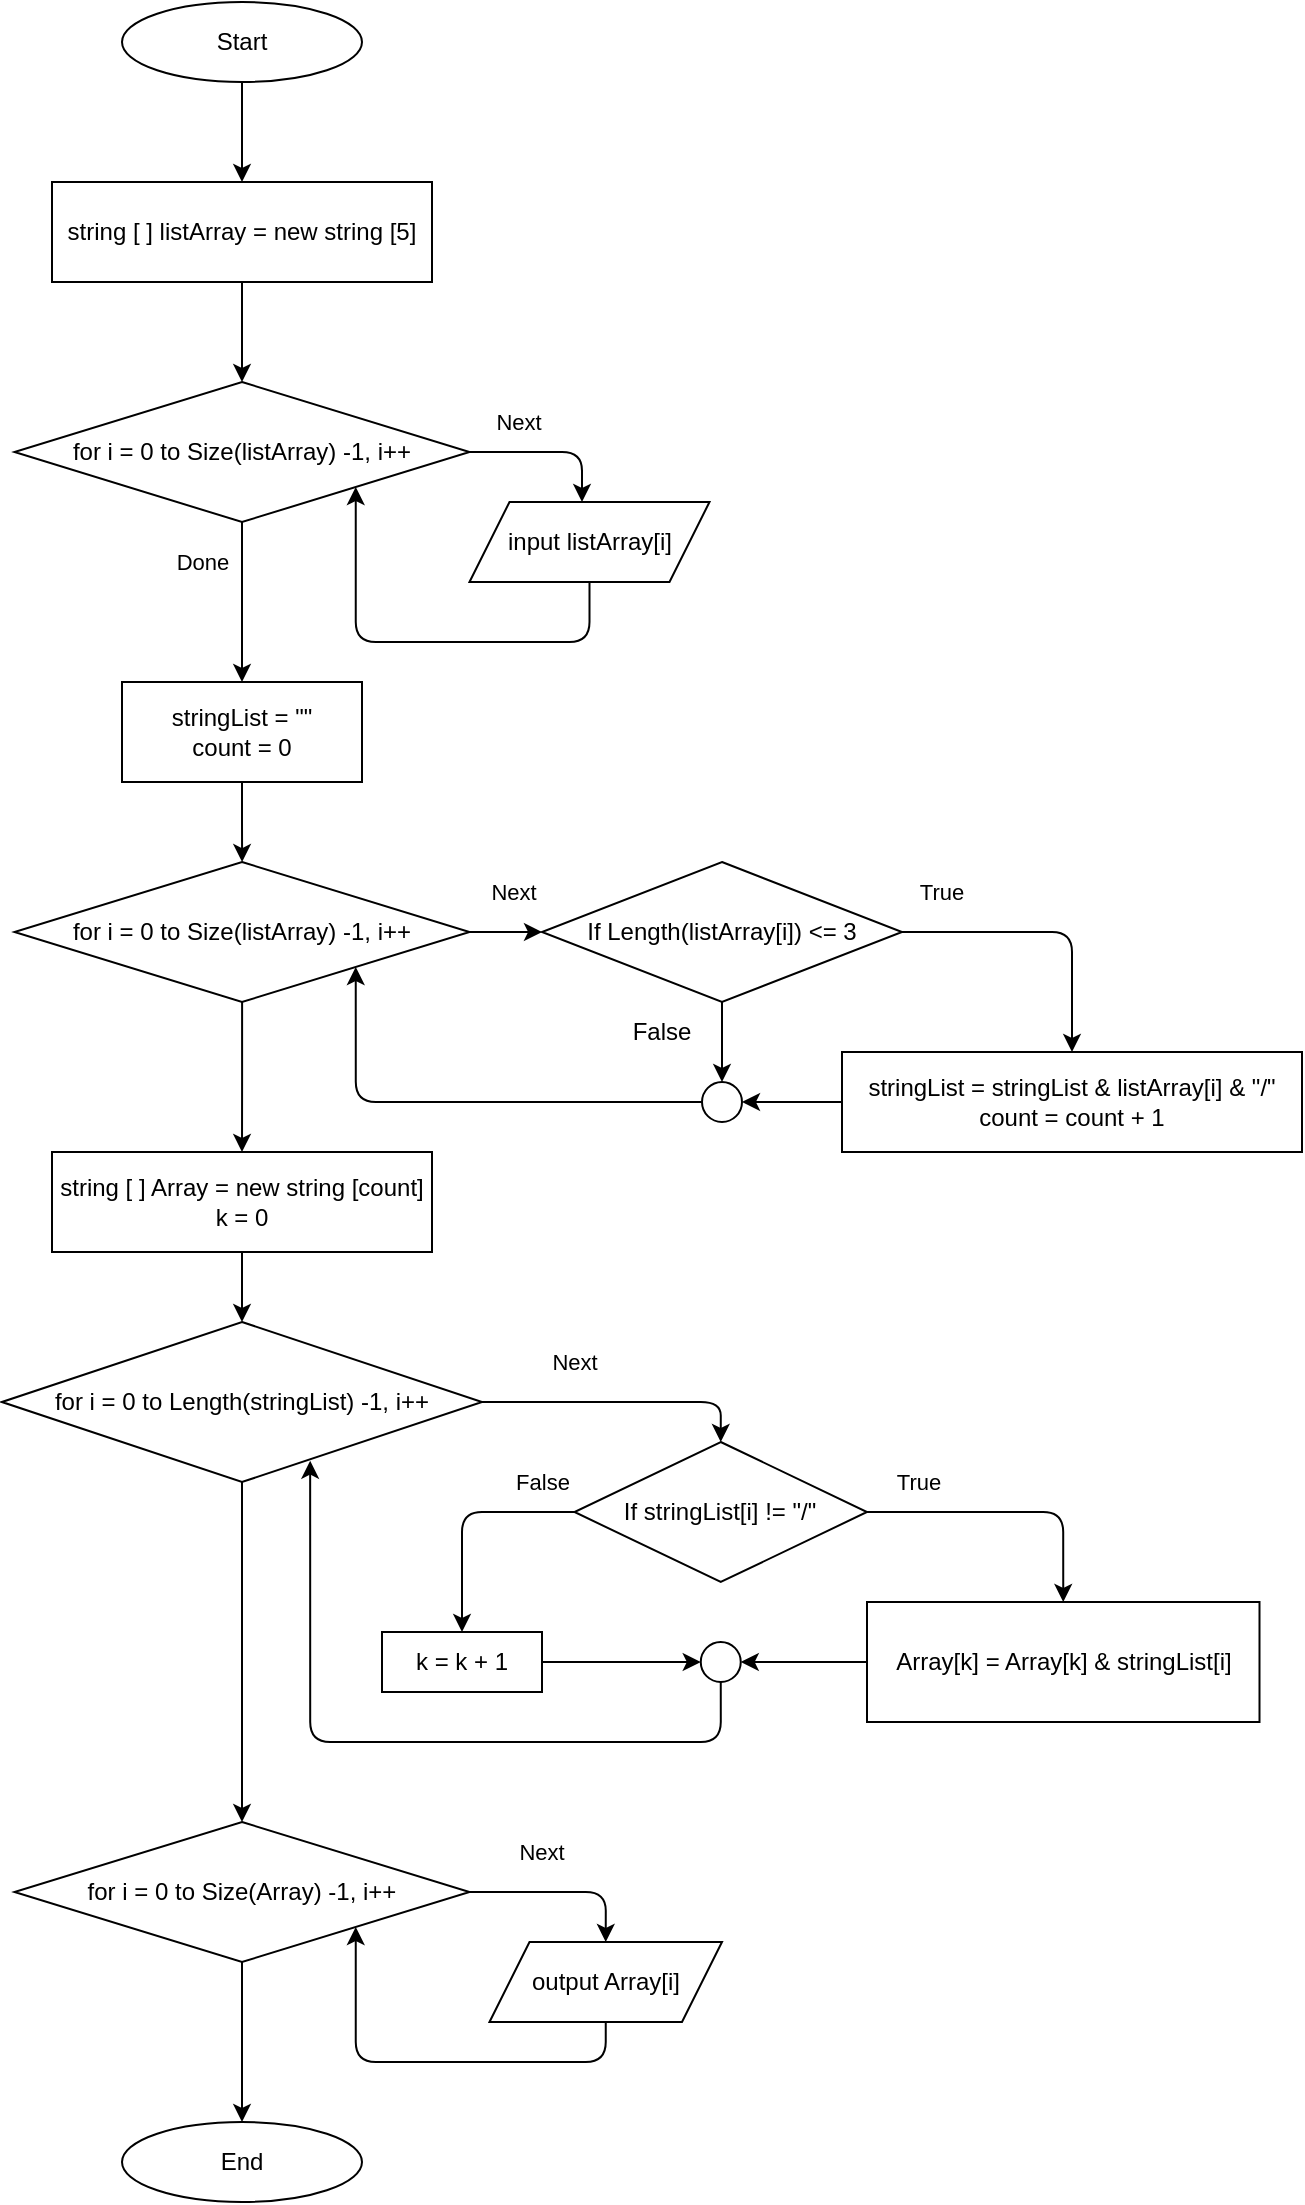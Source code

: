 <mxfile>
    <diagram id="gf5LtmRXOHADP85E7Qlt" name="Page-1">
        <mxGraphModel dx="904" dy="616" grid="1" gridSize="10" guides="1" tooltips="1" connect="1" arrows="1" fold="1" page="1" pageScale="1" pageWidth="850" pageHeight="1100" math="0" shadow="0">
            <root>
                <mxCell id="0"/>
                <mxCell id="1" parent="0"/>
                <mxCell id="2" value="Start" style="ellipse;whiteSpace=wrap;html=1;" vertex="1" parent="1">
                    <mxGeometry x="70" width="120" height="40" as="geometry"/>
                </mxCell>
                <mxCell id="3" style="edgeStyle=elbowEdgeStyle;rounded=1;orthogonalLoop=1;jettySize=auto;html=1;elbow=vertical;" edge="1" parent="1" source="4" target="6">
                    <mxGeometry relative="1" as="geometry"/>
                </mxCell>
                <mxCell id="4" value="string [ ] listArray = new string [5]" style="rounded=0;whiteSpace=wrap;html=1;" vertex="1" parent="1">
                    <mxGeometry x="35" y="90" width="190" height="50" as="geometry"/>
                </mxCell>
                <mxCell id="5" value="" style="endArrow=classic;html=1;rounded=1;edgeStyle=elbowEdgeStyle;elbow=vertical;" edge="1" parent="1" source="2" target="4">
                    <mxGeometry width="50" height="50" relative="1" as="geometry">
                        <mxPoint x="110" y="300" as="sourcePoint"/>
                        <mxPoint x="160" y="250" as="targetPoint"/>
                    </mxGeometry>
                </mxCell>
                <mxCell id="6" value="for i = 0 to Size(listArray) -1, i++" style="rhombus;whiteSpace=wrap;html=1;" vertex="1" parent="1">
                    <mxGeometry x="16.25" y="190" width="227.5" height="70" as="geometry"/>
                </mxCell>
                <mxCell id="7" style="edgeStyle=elbowEdgeStyle;rounded=1;orthogonalLoop=1;jettySize=auto;html=1;entryX=1;entryY=1;entryDx=0;entryDy=0;elbow=vertical;" edge="1" parent="1" source="8" target="6">
                    <mxGeometry relative="1" as="geometry">
                        <Array as="points">
                            <mxPoint x="240" y="320"/>
                        </Array>
                    </mxGeometry>
                </mxCell>
                <mxCell id="8" value="input listArray[i]" style="shape=parallelogram;perimeter=parallelogramPerimeter;whiteSpace=wrap;html=1;fixedSize=1;" vertex="1" parent="1">
                    <mxGeometry x="243.75" y="250" width="120" height="40" as="geometry"/>
                </mxCell>
                <mxCell id="9" value="" style="endArrow=classic;html=1;rounded=1;edgeStyle=elbowEdgeStyle;elbow=vertical;" edge="1" parent="1" source="6" target="8">
                    <mxGeometry relative="1" as="geometry">
                        <mxPoint x="225" y="170" as="sourcePoint"/>
                        <mxPoint x="325" y="170" as="targetPoint"/>
                        <Array as="points">
                            <mxPoint x="300" y="225"/>
                        </Array>
                    </mxGeometry>
                </mxCell>
                <mxCell id="10" value="Next" style="edgeLabel;resizable=0;html=1;align=center;verticalAlign=middle;" connectable="0" vertex="1" parent="9">
                    <mxGeometry relative="1" as="geometry">
                        <mxPoint x="-17" y="-15" as="offset"/>
                    </mxGeometry>
                </mxCell>
                <mxCell id="11" style="edgeStyle=orthogonalEdgeStyle;rounded=0;orthogonalLoop=1;jettySize=auto;html=1;" edge="1" parent="1" source="12" target="17">
                    <mxGeometry relative="1" as="geometry"/>
                </mxCell>
                <mxCell id="12" value="stringList = &quot;&quot;&lt;br&gt;count = 0" style="rounded=0;whiteSpace=wrap;html=1;" vertex="1" parent="1">
                    <mxGeometry x="70" y="340" width="120" height="50" as="geometry"/>
                </mxCell>
                <mxCell id="13" value="" style="endArrow=classic;html=1;rounded=0;" edge="1" parent="1" source="6" target="12">
                    <mxGeometry relative="1" as="geometry">
                        <mxPoint x="150" y="260" as="sourcePoint"/>
                        <mxPoint x="250" y="260" as="targetPoint"/>
                    </mxGeometry>
                </mxCell>
                <mxCell id="14" value="Done" style="edgeLabel;resizable=0;html=1;align=center;verticalAlign=middle;" connectable="0" vertex="1" parent="13">
                    <mxGeometry relative="1" as="geometry">
                        <mxPoint x="-20" y="-20" as="offset"/>
                    </mxGeometry>
                </mxCell>
                <mxCell id="15" style="edgeStyle=orthogonalEdgeStyle;rounded=1;orthogonalLoop=1;jettySize=auto;html=1;exitX=1;exitY=0.5;exitDx=0;exitDy=0;" edge="1" parent="1" source="17" target="20">
                    <mxGeometry relative="1" as="geometry"/>
                </mxCell>
                <mxCell id="16" style="edgeStyle=orthogonalEdgeStyle;rounded=0;orthogonalLoop=1;jettySize=auto;html=1;" edge="1" parent="1" source="17" target="29">
                    <mxGeometry relative="1" as="geometry"/>
                </mxCell>
                <mxCell id="17" value="for i = 0 to Size(listArray) -1, i++" style="rhombus;whiteSpace=wrap;html=1;" vertex="1" parent="1">
                    <mxGeometry x="16.25" y="430" width="227.5" height="70" as="geometry"/>
                </mxCell>
                <mxCell id="18" style="edgeStyle=orthogonalEdgeStyle;rounded=1;orthogonalLoop=1;jettySize=auto;html=1;exitX=0.5;exitY=1;exitDx=0;exitDy=0;" edge="1" parent="1" source="20" target="24">
                    <mxGeometry relative="1" as="geometry">
                        <mxPoint x="190" y="480" as="targetPoint"/>
                    </mxGeometry>
                </mxCell>
                <mxCell id="19" style="edgeStyle=orthogonalEdgeStyle;rounded=1;orthogonalLoop=1;jettySize=auto;html=1;exitX=1;exitY=0.5;exitDx=0;exitDy=0;" edge="1" parent="1" source="20" target="22">
                    <mxGeometry relative="1" as="geometry"/>
                </mxCell>
                <mxCell id="20" value="If Length(listArray[i]) &amp;lt;= 3" style="rhombus;whiteSpace=wrap;html=1;" vertex="1" parent="1">
                    <mxGeometry x="280" y="430" width="180" height="70" as="geometry"/>
                </mxCell>
                <mxCell id="21" style="edgeStyle=orthogonalEdgeStyle;rounded=1;orthogonalLoop=1;jettySize=auto;html=1;exitX=0;exitY=0.5;exitDx=0;exitDy=0;entryX=1;entryY=1;entryDx=0;entryDy=0;" edge="1" parent="1" source="24" target="17">
                    <mxGeometry relative="1" as="geometry">
                        <Array as="points">
                            <mxPoint x="187" y="550"/>
                        </Array>
                    </mxGeometry>
                </mxCell>
                <mxCell id="22" value="stringList = stringList &amp;amp; listArray[i] &amp;amp; &quot;/&quot;&lt;br&gt;count = count + 1" style="rounded=0;whiteSpace=wrap;html=1;" vertex="1" parent="1">
                    <mxGeometry x="430" y="525" width="230" height="50" as="geometry"/>
                </mxCell>
                <mxCell id="23" value="" style="edgeStyle=orthogonalEdgeStyle;rounded=1;orthogonalLoop=1;jettySize=auto;html=1;" edge="1" parent="1" source="22" target="24">
                    <mxGeometry relative="1" as="geometry">
                        <mxPoint x="479" y="650" as="sourcePoint"/>
                        <mxPoint x="340" y="690" as="targetPoint"/>
                        <Array as="points">
                            <mxPoint x="370" y="560"/>
                            <mxPoint x="370" y="560"/>
                        </Array>
                    </mxGeometry>
                </mxCell>
                <mxCell id="24" value="" style="ellipse;whiteSpace=wrap;html=1;aspect=fixed;" vertex="1" parent="1">
                    <mxGeometry x="360" y="540" width="20" height="20" as="geometry"/>
                </mxCell>
                <mxCell id="25" value="Next" style="text;html=1;strokeColor=none;fillColor=none;align=center;verticalAlign=middle;whiteSpace=wrap;rounded=0;fontSize=11;" vertex="1" parent="1">
                    <mxGeometry x="236.25" y="430" width="60" height="30" as="geometry"/>
                </mxCell>
                <mxCell id="26" value="True" style="text;html=1;strokeColor=none;fillColor=none;align=center;verticalAlign=middle;whiteSpace=wrap;rounded=0;fontSize=11;" vertex="1" parent="1">
                    <mxGeometry x="450" y="430" width="60" height="30" as="geometry"/>
                </mxCell>
                <mxCell id="27" value="False" style="text;html=1;strokeColor=none;fillColor=none;align=center;verticalAlign=middle;whiteSpace=wrap;rounded=0;" vertex="1" parent="1">
                    <mxGeometry x="310" y="500" width="60" height="30" as="geometry"/>
                </mxCell>
                <mxCell id="28" style="edgeStyle=orthogonalEdgeStyle;rounded=0;orthogonalLoop=1;jettySize=auto;html=1;exitX=0.5;exitY=1;exitDx=0;exitDy=0;entryX=0.5;entryY=0;entryDx=0;entryDy=0;" edge="1" parent="1" source="29" target="31">
                    <mxGeometry relative="1" as="geometry"/>
                </mxCell>
                <mxCell id="29" value="string [ ] Array = new string [count]&lt;br&gt;k = 0" style="rounded=0;whiteSpace=wrap;html=1;" vertex="1" parent="1">
                    <mxGeometry x="35" y="575" width="190" height="50" as="geometry"/>
                </mxCell>
                <mxCell id="30" style="edgeStyle=orthogonalEdgeStyle;rounded=0;orthogonalLoop=1;jettySize=auto;html=1;exitX=0.5;exitY=1;exitDx=0;exitDy=0;entryX=0.5;entryY=0;entryDx=0;entryDy=0;" edge="1" parent="1" source="31" target="47">
                    <mxGeometry relative="1" as="geometry"/>
                </mxCell>
                <mxCell id="31" value="for i = 0 to Length(stringList) -1, i++" style="rhombus;whiteSpace=wrap;html=1;" vertex="1" parent="1">
                    <mxGeometry x="10" y="660" width="240" height="80" as="geometry"/>
                </mxCell>
                <mxCell id="32" value="If stringList[i] != &quot;/&quot;" style="rhombus;whiteSpace=wrap;html=1;" vertex="1" parent="1">
                    <mxGeometry x="296.25" y="720" width="146.25" height="70" as="geometry"/>
                </mxCell>
                <mxCell id="33" value="" style="endArrow=classic;html=1;rounded=1;exitX=1;exitY=0.5;exitDx=0;exitDy=0;entryX=0.5;entryY=0;entryDx=0;entryDy=0;edgeStyle=orthogonalEdgeStyle;elbow=vertical;" edge="1" parent="1" source="31" target="32">
                    <mxGeometry relative="1" as="geometry">
                        <mxPoint x="296.25" y="800" as="sourcePoint"/>
                        <mxPoint x="396.25" y="800" as="targetPoint"/>
                    </mxGeometry>
                </mxCell>
                <mxCell id="34" value="Next" style="edgeLabel;resizable=0;html=1;align=center;verticalAlign=middle;" connectable="0" vertex="1" parent="33">
                    <mxGeometry relative="1" as="geometry">
                        <mxPoint x="-24" y="-20" as="offset"/>
                    </mxGeometry>
                </mxCell>
                <mxCell id="35" style="edgeStyle=orthogonalEdgeStyle;rounded=0;orthogonalLoop=1;jettySize=auto;html=1;exitX=1;exitY=0.5;exitDx=0;exitDy=0;entryX=0;entryY=0.5;entryDx=0;entryDy=0;" edge="1" parent="1" source="36" target="40">
                    <mxGeometry relative="1" as="geometry"/>
                </mxCell>
                <mxCell id="36" value="k = k + 1" style="rounded=0;whiteSpace=wrap;html=1;" vertex="1" parent="1">
                    <mxGeometry x="200" y="815" width="80" height="30" as="geometry"/>
                </mxCell>
                <mxCell id="37" style="edgeStyle=orthogonalEdgeStyle;rounded=0;orthogonalLoop=1;jettySize=auto;html=1;exitX=0;exitY=0.5;exitDx=0;exitDy=0;entryX=1;entryY=0.5;entryDx=0;entryDy=0;" edge="1" parent="1" source="38" target="40">
                    <mxGeometry relative="1" as="geometry"/>
                </mxCell>
                <mxCell id="38" value="Array[k] = Array[k] &amp;amp; stringList[i]" style="rounded=0;whiteSpace=wrap;html=1;" vertex="1" parent="1">
                    <mxGeometry x="442.5" y="800" width="196.25" height="60" as="geometry"/>
                </mxCell>
                <mxCell id="39" style="edgeStyle=orthogonalEdgeStyle;rounded=1;orthogonalLoop=1;jettySize=auto;html=1;exitX=0.5;exitY=1;exitDx=0;exitDy=0;entryX=0.642;entryY=0.867;entryDx=0;entryDy=0;entryPerimeter=0;" edge="1" parent="1" source="40" target="31">
                    <mxGeometry relative="1" as="geometry">
                        <Array as="points">
                            <mxPoint x="369.25" y="870"/>
                            <mxPoint x="164.25" y="870"/>
                        </Array>
                    </mxGeometry>
                </mxCell>
                <mxCell id="40" value="" style="ellipse;whiteSpace=wrap;html=1;aspect=fixed;" vertex="1" parent="1">
                    <mxGeometry x="359.38" y="820" width="20" height="20" as="geometry"/>
                </mxCell>
                <mxCell id="41" value="" style="endArrow=classic;html=1;rounded=1;exitX=0;exitY=0.5;exitDx=0;exitDy=0;entryX=0.5;entryY=0;entryDx=0;entryDy=0;edgeStyle=orthogonalEdgeStyle;" edge="1" parent="1" source="32" target="36">
                    <mxGeometry relative="1" as="geometry">
                        <mxPoint x="266.25" y="830" as="sourcePoint"/>
                        <mxPoint x="366.25" y="830" as="targetPoint"/>
                    </mxGeometry>
                </mxCell>
                <mxCell id="42" value="False" style="edgeLabel;resizable=0;html=1;align=center;verticalAlign=middle;" connectable="0" vertex="1" parent="41">
                    <mxGeometry relative="1" as="geometry">
                        <mxPoint x="40" y="-17" as="offset"/>
                    </mxGeometry>
                </mxCell>
                <mxCell id="43" value="" style="endArrow=classic;html=1;rounded=1;exitX=1;exitY=0.5;exitDx=0;exitDy=0;entryX=0.5;entryY=0;entryDx=0;entryDy=0;edgeStyle=orthogonalEdgeStyle;" edge="1" parent="1" source="32" target="38">
                    <mxGeometry relative="1" as="geometry">
                        <mxPoint x="266.25" y="830" as="sourcePoint"/>
                        <mxPoint x="366.25" y="830" as="targetPoint"/>
                    </mxGeometry>
                </mxCell>
                <mxCell id="44" value="True" style="edgeLabel;resizable=0;html=1;align=center;verticalAlign=middle;" connectable="0" vertex="1" parent="43">
                    <mxGeometry relative="1" as="geometry">
                        <mxPoint x="-46" y="-15" as="offset"/>
                    </mxGeometry>
                </mxCell>
                <mxCell id="45" style="edgeStyle=orthogonalEdgeStyle;rounded=1;orthogonalLoop=1;jettySize=auto;html=1;exitX=1;exitY=0.5;exitDx=0;exitDy=0;entryX=0.5;entryY=0;entryDx=0;entryDy=0;" edge="1" parent="1" source="47" target="49">
                    <mxGeometry relative="1" as="geometry"/>
                </mxCell>
                <mxCell id="46" style="edgeStyle=orthogonalEdgeStyle;rounded=0;orthogonalLoop=1;jettySize=auto;html=1;exitX=0.5;exitY=1;exitDx=0;exitDy=0;entryX=0.5;entryY=0;entryDx=0;entryDy=0;" edge="1" parent="1" source="47" target="50">
                    <mxGeometry relative="1" as="geometry"/>
                </mxCell>
                <mxCell id="47" value="for i = 0 to Size(Array) -1, i++" style="rhombus;whiteSpace=wrap;html=1;" vertex="1" parent="1">
                    <mxGeometry x="16.25" y="910" width="227.5" height="70" as="geometry"/>
                </mxCell>
                <mxCell id="48" style="edgeStyle=elbowEdgeStyle;rounded=1;orthogonalLoop=1;jettySize=auto;html=1;exitX=0.5;exitY=1;exitDx=0;exitDy=0;entryX=1;entryY=1;entryDx=0;entryDy=0;elbow=vertical;" edge="1" parent="1" source="49" target="47">
                    <mxGeometry relative="1" as="geometry">
                        <Array as="points">
                            <mxPoint x="266.25" y="1030"/>
                        </Array>
                    </mxGeometry>
                </mxCell>
                <mxCell id="49" value="output Array[i]" style="shape=parallelogram;perimeter=parallelogramPerimeter;whiteSpace=wrap;html=1;fixedSize=1;" vertex="1" parent="1">
                    <mxGeometry x="253.75" y="970" width="116.25" height="40" as="geometry"/>
                </mxCell>
                <mxCell id="50" value="End" style="ellipse;whiteSpace=wrap;html=1;" vertex="1" parent="1">
                    <mxGeometry x="70" y="1060" width="120" height="40" as="geometry"/>
                </mxCell>
                <mxCell id="51" value="Next" style="text;html=1;strokeColor=none;fillColor=none;align=center;verticalAlign=middle;whiteSpace=wrap;rounded=0;fontSize=11;" vertex="1" parent="1">
                    <mxGeometry x="250" y="910" width="60" height="30" as="geometry"/>
                </mxCell>
            </root>
        </mxGraphModel>
    </diagram>
</mxfile>